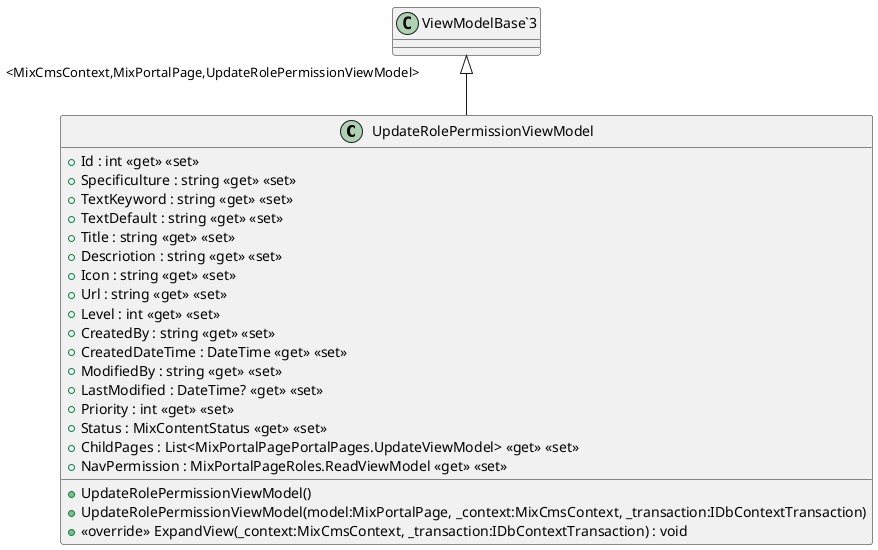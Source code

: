 @startuml
class UpdateRolePermissionViewModel {
    + Id : int <<get>> <<set>>
    + Specificulture : string <<get>> <<set>>
    + TextKeyword : string <<get>> <<set>>
    + TextDefault : string <<get>> <<set>>
    + Title : string <<get>> <<set>>
    + Descriotion : string <<get>> <<set>>
    + Icon : string <<get>> <<set>>
    + Url : string <<get>> <<set>>
    + Level : int <<get>> <<set>>
    + CreatedBy : string <<get>> <<set>>
    + CreatedDateTime : DateTime <<get>> <<set>>
    + ModifiedBy : string <<get>> <<set>>
    + LastModified : DateTime? <<get>> <<set>>
    + Priority : int <<get>> <<set>>
    + Status : MixContentStatus <<get>> <<set>>
    + ChildPages : List<MixPortalPagePortalPages.UpdateViewModel> <<get>> <<set>>
    + NavPermission : MixPortalPageRoles.ReadViewModel <<get>> <<set>>
    + UpdateRolePermissionViewModel()
    + UpdateRolePermissionViewModel(model:MixPortalPage, _context:MixCmsContext, _transaction:IDbContextTransaction)
    + <<override>> ExpandView(_context:MixCmsContext, _transaction:IDbContextTransaction) : void
}
"ViewModelBase`3" "<MixCmsContext,MixPortalPage,UpdateRolePermissionViewModel>" <|-- UpdateRolePermissionViewModel
@enduml

